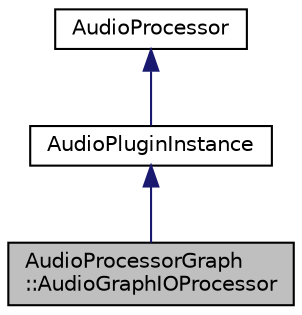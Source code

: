 digraph "AudioProcessorGraph::AudioGraphIOProcessor"
{
  bgcolor="transparent";
  edge [fontname="Helvetica",fontsize="10",labelfontname="Helvetica",labelfontsize="10"];
  node [fontname="Helvetica",fontsize="10",shape=record];
  Node0 [label="AudioProcessorGraph\l::AudioGraphIOProcessor",height=0.2,width=0.4,color="black", fillcolor="grey75", style="filled", fontcolor="black"];
  Node1 -> Node0 [dir="back",color="midnightblue",fontsize="10",style="solid",fontname="Helvetica"];
  Node1 [label="AudioPluginInstance",height=0.2,width=0.4,color="black",URL="$classAudioPluginInstance.html",tooltip="Base class for an active instance of a plugin. "];
  Node2 -> Node1 [dir="back",color="midnightblue",fontsize="10",style="solid",fontname="Helvetica"];
  Node2 [label="AudioProcessor",height=0.2,width=0.4,color="black",URL="$classAudioProcessor.html",tooltip="Base class for audio processing classes or plugins. "];
}
